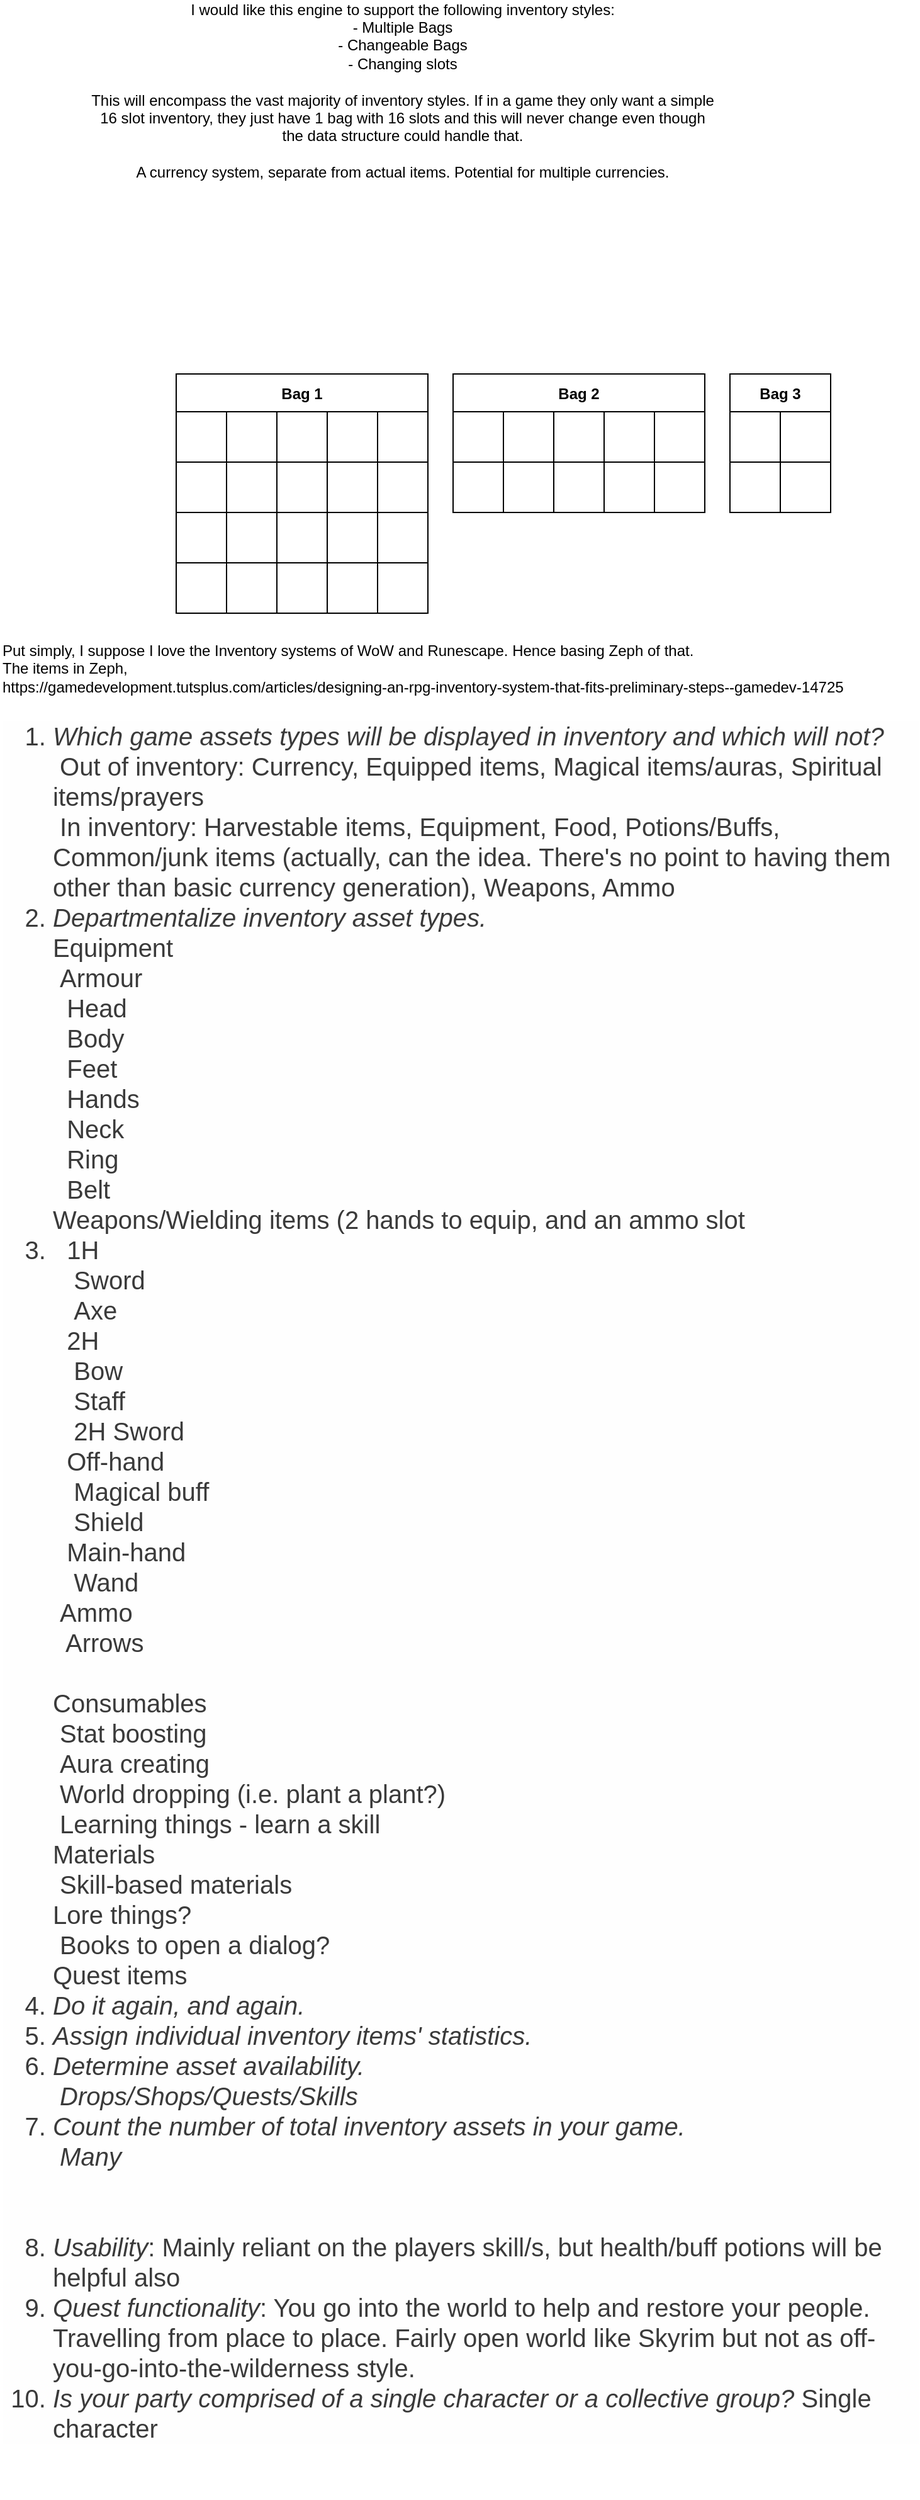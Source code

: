 <mxfile version="15.6.3" type="github">
  <diagram id="_EGOjmIh_z6DGfE9HAsn" name="Page-1">
    <mxGraphModel dx="1422" dy="766" grid="1" gridSize="10" guides="1" tooltips="1" connect="1" arrows="1" fold="1" page="1" pageScale="1" pageWidth="827" pageHeight="1169" math="0" shadow="0">
      <root>
        <mxCell id="0" />
        <mxCell id="1" parent="0" />
        <mxCell id="Xlfm45vk5w82AFTyZFev-1" value="I would like this engine to support the following inventory styles:&lt;br&gt;- Multiple Bags&lt;br&gt;- Changeable Bags&lt;br&gt;- Changing slots&lt;br&gt;&lt;br&gt;This will encompass the vast majority of inventory styles. If in a game they only want a simple 16 slot inventory, they just have 1 bag with 16 slots and this will never change even though the data structure could handle that.&lt;br&gt;&lt;br&gt;A currency system, separate from actual items. Potential for multiple currencies." style="text;html=1;strokeColor=none;fillColor=none;align=center;verticalAlign=middle;whiteSpace=wrap;rounded=0;" parent="1" vertex="1">
          <mxGeometry x="130" y="130" width="500" height="30" as="geometry" />
        </mxCell>
        <mxCell id="Xlfm45vk5w82AFTyZFev-3" value="Bag 1" style="swimlane;startSize=30;" parent="1" vertex="1">
          <mxGeometry x="200" y="370" width="200" height="190" as="geometry" />
        </mxCell>
        <mxCell id="Xlfm45vk5w82AFTyZFev-5" value="" style="endArrow=none;html=1;rounded=0;" parent="Xlfm45vk5w82AFTyZFev-3" edge="1">
          <mxGeometry width="50" height="50" relative="1" as="geometry">
            <mxPoint y="110" as="sourcePoint" />
            <mxPoint x="200" y="110" as="targetPoint" />
          </mxGeometry>
        </mxCell>
        <mxCell id="Xlfm45vk5w82AFTyZFev-6" value="" style="endArrow=none;html=1;rounded=0;" parent="Xlfm45vk5w82AFTyZFev-3" edge="1">
          <mxGeometry width="50" height="50" relative="1" as="geometry">
            <mxPoint y="150" as="sourcePoint" />
            <mxPoint x="200" y="150" as="targetPoint" />
          </mxGeometry>
        </mxCell>
        <mxCell id="Xlfm45vk5w82AFTyZFev-4" value="" style="endArrow=none;html=1;rounded=0;" parent="Xlfm45vk5w82AFTyZFev-3" edge="1">
          <mxGeometry width="50" height="50" relative="1" as="geometry">
            <mxPoint y="70" as="sourcePoint" />
            <mxPoint x="200" y="70" as="targetPoint" />
          </mxGeometry>
        </mxCell>
        <mxCell id="Xlfm45vk5w82AFTyZFev-8" value="" style="endArrow=none;html=1;rounded=0;exitX=0.2;exitY=0.158;exitDx=0;exitDy=0;exitPerimeter=0;" parent="Xlfm45vk5w82AFTyZFev-3" edge="1">
          <mxGeometry width="50" height="50" relative="1" as="geometry">
            <mxPoint x="80" y="30.02" as="sourcePoint" />
            <mxPoint x="80" y="190" as="targetPoint" />
          </mxGeometry>
        </mxCell>
        <mxCell id="Xlfm45vk5w82AFTyZFev-9" value="" style="endArrow=none;html=1;rounded=0;exitX=0.2;exitY=0.158;exitDx=0;exitDy=0;exitPerimeter=0;" parent="Xlfm45vk5w82AFTyZFev-3" edge="1">
          <mxGeometry width="50" height="50" relative="1" as="geometry">
            <mxPoint x="120" y="30.02" as="sourcePoint" />
            <mxPoint x="120" y="190" as="targetPoint" />
          </mxGeometry>
        </mxCell>
        <mxCell id="Xlfm45vk5w82AFTyZFev-10" value="" style="endArrow=none;html=1;rounded=0;exitX=0.2;exitY=0.158;exitDx=0;exitDy=0;exitPerimeter=0;" parent="Xlfm45vk5w82AFTyZFev-3" edge="1">
          <mxGeometry width="50" height="50" relative="1" as="geometry">
            <mxPoint x="160" y="30.02" as="sourcePoint" />
            <mxPoint x="160" y="190" as="targetPoint" />
          </mxGeometry>
        </mxCell>
        <mxCell id="Xlfm45vk5w82AFTyZFev-7" value="" style="endArrow=none;html=1;rounded=0;exitX=0.2;exitY=0.158;exitDx=0;exitDy=0;exitPerimeter=0;" parent="1" source="Xlfm45vk5w82AFTyZFev-3" edge="1">
          <mxGeometry width="50" height="50" relative="1" as="geometry">
            <mxPoint x="220" y="530" as="sourcePoint" />
            <mxPoint x="240" y="560" as="targetPoint" />
          </mxGeometry>
        </mxCell>
        <mxCell id="Xlfm45vk5w82AFTyZFev-11" value="Bag 2" style="swimlane;startSize=30;" parent="1" vertex="1">
          <mxGeometry x="420" y="370" width="200" height="110" as="geometry" />
        </mxCell>
        <mxCell id="Xlfm45vk5w82AFTyZFev-14" value="" style="endArrow=none;html=1;rounded=0;" parent="Xlfm45vk5w82AFTyZFev-11" edge="1">
          <mxGeometry width="50" height="50" relative="1" as="geometry">
            <mxPoint y="70" as="sourcePoint" />
            <mxPoint x="200" y="70" as="targetPoint" />
          </mxGeometry>
        </mxCell>
        <mxCell id="Xlfm45vk5w82AFTyZFev-15" value="" style="endArrow=none;html=1;rounded=0;exitX=0.2;exitY=0.158;exitDx=0;exitDy=0;exitPerimeter=0;" parent="Xlfm45vk5w82AFTyZFev-11" edge="1">
          <mxGeometry width="50" height="50" relative="1" as="geometry">
            <mxPoint x="80" y="30.02" as="sourcePoint" />
            <mxPoint x="80" y="110" as="targetPoint" />
          </mxGeometry>
        </mxCell>
        <mxCell id="Xlfm45vk5w82AFTyZFev-16" value="" style="endArrow=none;html=1;rounded=0;exitX=0.2;exitY=0.158;exitDx=0;exitDy=0;exitPerimeter=0;" parent="Xlfm45vk5w82AFTyZFev-11" edge="1">
          <mxGeometry width="50" height="50" relative="1" as="geometry">
            <mxPoint x="120" y="30.02" as="sourcePoint" />
            <mxPoint x="120" y="110" as="targetPoint" />
          </mxGeometry>
        </mxCell>
        <mxCell id="Xlfm45vk5w82AFTyZFev-17" value="" style="endArrow=none;html=1;rounded=0;exitX=0.2;exitY=0.158;exitDx=0;exitDy=0;exitPerimeter=0;" parent="Xlfm45vk5w82AFTyZFev-11" edge="1">
          <mxGeometry width="50" height="50" relative="1" as="geometry">
            <mxPoint x="160" y="30.02" as="sourcePoint" />
            <mxPoint x="160" y="110" as="targetPoint" />
          </mxGeometry>
        </mxCell>
        <mxCell id="Xlfm45vk5w82AFTyZFev-18" value="" style="endArrow=none;html=1;rounded=0;exitX=0.2;exitY=0.158;exitDx=0;exitDy=0;exitPerimeter=0;" parent="Xlfm45vk5w82AFTyZFev-11" edge="1">
          <mxGeometry width="50" height="50" relative="1" as="geometry">
            <mxPoint x="40" y="30.02" as="sourcePoint" />
            <mxPoint x="40" y="110" as="targetPoint" />
          </mxGeometry>
        </mxCell>
        <mxCell id="Xlfm45vk5w82AFTyZFev-19" value="Bag 3" style="swimlane;startSize=30;" parent="1" vertex="1">
          <mxGeometry x="640" y="370" width="80" height="110" as="geometry" />
        </mxCell>
        <mxCell id="Xlfm45vk5w82AFTyZFev-20" value="" style="endArrow=none;html=1;rounded=0;" parent="Xlfm45vk5w82AFTyZFev-19" edge="1">
          <mxGeometry width="50" height="50" relative="1" as="geometry">
            <mxPoint y="70" as="sourcePoint" />
            <mxPoint x="80" y="70" as="targetPoint" />
          </mxGeometry>
        </mxCell>
        <mxCell id="Xlfm45vk5w82AFTyZFev-21" value="" style="endArrow=none;html=1;rounded=0;exitX=0.2;exitY=0.158;exitDx=0;exitDy=0;exitPerimeter=0;" parent="Xlfm45vk5w82AFTyZFev-19" edge="1">
          <mxGeometry width="50" height="50" relative="1" as="geometry">
            <mxPoint x="80" y="30.02" as="sourcePoint" />
            <mxPoint x="80" y="110" as="targetPoint" />
          </mxGeometry>
        </mxCell>
        <mxCell id="Xlfm45vk5w82AFTyZFev-24" value="" style="endArrow=none;html=1;rounded=0;exitX=0.2;exitY=0.158;exitDx=0;exitDy=0;exitPerimeter=0;" parent="Xlfm45vk5w82AFTyZFev-19" edge="1">
          <mxGeometry width="50" height="50" relative="1" as="geometry">
            <mxPoint x="40" y="30.02" as="sourcePoint" />
            <mxPoint x="40" y="110" as="targetPoint" />
          </mxGeometry>
        </mxCell>
        <mxCell id="nanOTtfB7DN9uQSmGWXo-1" value="Put simply, I suppose I love the Inventory systems of WoW and Runescape. Hence basing Zeph of that.&lt;br&gt;The items in Zeph,&amp;nbsp;&lt;br&gt;https://gamedevelopment.tutsplus.com/articles/designing-an-rpg-inventory-system-that-fits-preliminary-steps--gamedev-14725&lt;br&gt;&lt;ol style=&quot;box-sizing: border-box ; color: rgb(58 , 58 , 58) ; font-family: , &amp;#34;roboto&amp;#34; , &amp;#34;arial&amp;#34; , sans-serif ; font-size: 20px ; background-color: rgb(254 , 254 , 254)&quot;&gt;&lt;li style=&quot;box-sizing: border-box&quot;&gt;&lt;em style=&quot;box-sizing: border-box&quot;&gt;Which game assets types will be displayed in inventory and which will not?&lt;br&gt;&lt;/em&gt;&amp;nbsp;Out of inventory: Currency, Equipped items, Magical items/auras, Spiritual items/prayers&lt;br&gt;&amp;nbsp;In inventory: Harvestable items, Equipment, Food, Potions/Buffs, Common/junk items (actually, can the idea. There&#39;s no point to having them other than basic currency generation), Weapons, Ammo&lt;/li&gt;&lt;li style=&quot;box-sizing: border-box&quot;&gt;&lt;em style=&quot;box-sizing: border-box&quot;&gt;Departmentalize inventory asset types.&lt;br&gt;&lt;/em&gt;Equipment&lt;br&gt;&amp;nbsp;Armour&lt;br&gt;&amp;nbsp; Head&lt;br&gt;&amp;nbsp; Body&lt;br&gt;&amp;nbsp; Feet&lt;br&gt;&amp;nbsp; Hands&lt;br&gt;&amp;nbsp; Neck&lt;br&gt;&amp;nbsp; Ring&lt;br&gt;&amp;nbsp; Belt&lt;br&gt;Weapons/Wielding items (2 hands to equip, and an ammo slot&lt;/li&gt;&lt;li style=&quot;box-sizing: border-box&quot;&gt;&amp;nbsp; 1H&lt;br&gt;&amp;nbsp; &amp;nbsp;Sword&lt;br&gt;&amp;nbsp; &amp;nbsp;Axe&lt;br&gt;&amp;nbsp; 2H&lt;br&gt;&amp;nbsp; &amp;nbsp;Bow&lt;br&gt;&amp;nbsp; &amp;nbsp;Staff&lt;br&gt;&amp;nbsp; &amp;nbsp;2H Sword&lt;br&gt;&amp;nbsp; Off-hand&lt;br&gt;&amp;nbsp; &amp;nbsp;Magical buff&lt;br&gt;&amp;nbsp; &amp;nbsp;Shield&lt;br&gt;&amp;nbsp; Main-hand&lt;br&gt;&amp;nbsp; &amp;nbsp;Wand&lt;br&gt;&amp;nbsp;Ammo&lt;br&gt;&amp;nbsp; Arrows&lt;br&gt;&amp;nbsp;&lt;br&gt;Consumables&lt;br&gt;&amp;nbsp;Stat boosting&lt;br&gt;&amp;nbsp;Aura creating&lt;br&gt;&amp;nbsp;World dropping (i.e. plant a plant?)&lt;br&gt;&amp;nbsp;Learning things - learn a skill&lt;br&gt;Materials&lt;br&gt;&amp;nbsp;Skill-based materials&lt;br&gt;Lore things?&lt;br&gt;&amp;nbsp;Books to open a dialog?&lt;br&gt;Quest items&lt;br&gt;&lt;/li&gt;&lt;li style=&quot;box-sizing: border-box&quot;&gt;&lt;em style=&quot;box-sizing: border-box&quot;&gt;Do it again, and again.&lt;/em&gt;&lt;/li&gt;&lt;li style=&quot;box-sizing: border-box&quot;&gt;&lt;em style=&quot;box-sizing: border-box&quot;&gt;Assign individual inventory items&#39; statistics.&lt;/em&gt;&lt;/li&gt;&lt;li style=&quot;box-sizing: border-box&quot;&gt;&lt;em style=&quot;box-sizing: border-box&quot;&gt;Determine asset availability.&lt;br&gt;&amp;nbsp;Drops/Shops/Quests/Skills&lt;/em&gt;&lt;/li&gt;&lt;li style=&quot;box-sizing: border-box&quot;&gt;&lt;em style=&quot;box-sizing: border-box&quot;&gt;Count the number of total inventory assets in your game.&lt;br&gt;&amp;nbsp;Many&lt;br&gt;&lt;br&gt;&lt;br&gt;&lt;/em&gt;&lt;/li&gt;&lt;li style=&quot;box-sizing: border-box&quot;&gt;&lt;em style=&quot;box-sizing: border-box&quot;&gt;Usability&lt;/em&gt;: Mainly reliant on the players skill/s, but health/buff potions will be helpful also&lt;/li&gt;&lt;li style=&quot;box-sizing: border-box&quot;&gt;&lt;em style=&quot;box-sizing: border-box&quot;&gt;Quest functionality&lt;/em&gt;: You go into the world to help and restore your people. Travelling from place to place. Fairly open world like Skyrim but not as off-you-go-into-the-wilderness style.&lt;/li&gt;&lt;li style=&quot;box-sizing: border-box&quot;&gt;&lt;em style=&quot;box-sizing: border-box&quot;&gt;Is your party comprised of a single character or a collective group?&lt;/em&gt;&amp;nbsp;Single character&lt;/li&gt;&lt;/ol&gt;&lt;div&gt;&lt;font color=&quot;#3a3a3a&quot;&gt;&lt;span style=&quot;font-size: 20px&quot;&gt;&lt;i&gt;&lt;br&gt;&lt;/i&gt;&lt;/span&gt;&lt;/font&gt;&lt;/div&gt;" style="text;html=1;strokeColor=none;fillColor=none;align=left;verticalAlign=middle;whiteSpace=wrap;rounded=0;" vertex="1" parent="1">
          <mxGeometry x="60" y="1130" width="730" height="380" as="geometry" />
        </mxCell>
      </root>
    </mxGraphModel>
  </diagram>
</mxfile>
